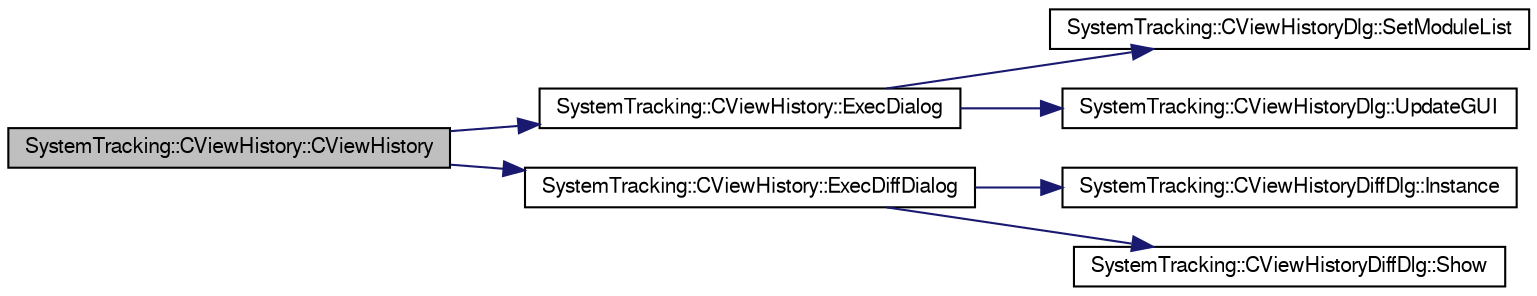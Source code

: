 digraph G
{
  edge [fontname="FreeSans",fontsize="10",labelfontname="FreeSans",labelfontsize="10"];
  node [fontname="FreeSans",fontsize="10",shape=record];
  rankdir="LR";
  Node1 [label="SystemTracking::CViewHistory::CViewHistory",height=0.2,width=0.4,color="black", fillcolor="grey75", style="filled" fontcolor="black"];
  Node1 -> Node2 [color="midnightblue",fontsize="10",style="solid",fontname="FreeSans"];
  Node2 [label="SystemTracking::CViewHistory::ExecDialog",height=0.2,width=0.4,color="black", fillcolor="white", style="filled",URL="$classSystemTracking_1_1CViewHistory.html#a770d4e2036ca9b4179df92fd2d42f391",tooltip="Pop&#39;s up a dialog for show detail."];
  Node2 -> Node3 [color="midnightblue",fontsize="10",style="solid",fontname="FreeSans"];
  Node3 [label="SystemTracking::CViewHistoryDlg::SetModuleList",height=0.2,width=0.4,color="black", fillcolor="white", style="filled",URL="$classSystemTracking_1_1CViewHistoryDlg.html#a4bf8a254f187493285c3a9eb98840b9d",tooltip="To set Module list."];
  Node2 -> Node4 [color="midnightblue",fontsize="10",style="solid",fontname="FreeSans"];
  Node4 [label="SystemTracking::CViewHistoryDlg::UpdateGUI",height=0.2,width=0.4,color="black", fillcolor="white", style="filled",URL="$classSystemTracking_1_1CViewHistoryDlg.html#a17a9682e98bdb2b9fa2609bc772e13c4",tooltip="Slot for updating the GUI."];
  Node1 -> Node5 [color="midnightblue",fontsize="10",style="solid",fontname="FreeSans"];
  Node5 [label="SystemTracking::CViewHistory::ExecDiffDialog",height=0.2,width=0.4,color="black", fillcolor="white", style="filled",URL="$classSystemTracking_1_1CViewHistory.html#ad736527d1274520547ae2a90cb092acd",tooltip="Pop&#39;s up a dialog for show diff."];
  Node5 -> Node6 [color="midnightblue",fontsize="10",style="solid",fontname="FreeSans"];
  Node6 [label="SystemTracking::CViewHistoryDiffDlg::Instance",height=0.2,width=0.4,color="black", fillcolor="white", style="filled",URL="$classSystemTracking_1_1CViewHistoryDiffDlg.html#acc92ac9420ce21a76a920aae06b82a94",tooltip="Get reference to instance."];
  Node5 -> Node7 [color="midnightblue",fontsize="10",style="solid",fontname="FreeSans"];
  Node7 [label="SystemTracking::CViewHistoryDiffDlg::Show",height=0.2,width=0.4,color="black", fillcolor="white", style="filled",URL="$classSystemTracking_1_1CViewHistoryDiffDlg.html#ac1445bb10d5e847b2c2fc5438aa64466",tooltip="To Show dialog diff two modulelists."];
}
